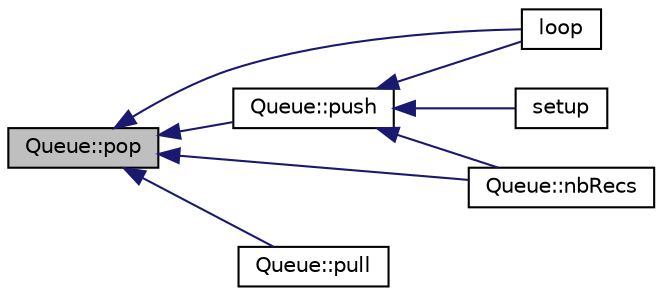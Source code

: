 digraph "Queue::pop"
{
  edge [fontname="Helvetica",fontsize="10",labelfontname="Helvetica",labelfontsize="10"];
  node [fontname="Helvetica",fontsize="10",shape=record];
  rankdir="LR";
  Node58 [label="Queue::pop",height=0.2,width=0.4,color="black", fillcolor="grey75", style="filled", fontcolor="black"];
  Node58 -> Node59 [dir="back",color="midnightblue",fontsize="10",style="solid",fontname="Helvetica"];
  Node59 [label="loop",height=0.2,width=0.4,color="black", fillcolor="white", style="filled",URL="$_lib_tst_8ino.html#afe461d27b9c48d5921c00d521181f12f"];
  Node58 -> Node60 [dir="back",color="midnightblue",fontsize="10",style="solid",fontname="Helvetica"];
  Node60 [label="Queue::push",height=0.2,width=0.4,color="black", fillcolor="white", style="filled",URL="$class_queue.html#a415958dbf4a259a52bbc30e20af0d4a7",tooltip="Push record to queue. "];
  Node60 -> Node59 [dir="back",color="midnightblue",fontsize="10",style="solid",fontname="Helvetica"];
  Node60 -> Node61 [dir="back",color="midnightblue",fontsize="10",style="solid",fontname="Helvetica"];
  Node61 [label="setup",height=0.2,width=0.4,color="black", fillcolor="white", style="filled",URL="$_rollover_test_8ino.html#a4fc01d736fe50cf5b977f755b675f11d"];
  Node60 -> Node62 [dir="back",color="midnightblue",fontsize="10",style="solid",fontname="Helvetica"];
  Node62 [label="Queue::nbRecs",height=0.2,width=0.4,color="black", fillcolor="white", style="filled",URL="$class_queue.html#a7cc49f7f967ebd27a4cab081943789d6",tooltip="get number of records in the queue (same as getCount) "];
  Node58 -> Node62 [dir="back",color="midnightblue",fontsize="10",style="solid",fontname="Helvetica"];
  Node58 -> Node63 [dir="back",color="midnightblue",fontsize="10",style="solid",fontname="Helvetica"];
  Node63 [label="Queue::pull",height=0.2,width=0.4,color="black", fillcolor="white", style="filled",URL="$class_queue.html#a68c5caf6d2106316ea7a6b08597ce34b",tooltip="Pull record from queue (same as pop) "];
}
